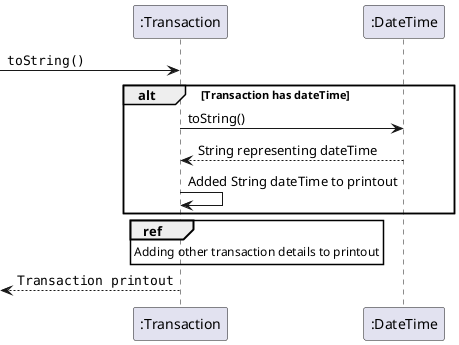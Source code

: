 @startuml
participant ":Transaction" as Foo
participant ":DateTime" as Foo1
[->      Foo:""toString()""
alt Transaction has dateTime
    Foo -> Foo1:toString()
    Foo1 --> Foo: String representing dateTime
    Foo -> Foo: Added String dateTime to printout
end
ref over Foo:Adding other transaction details to printout
Foo -->[      : ""Transaction printout""
@enduml